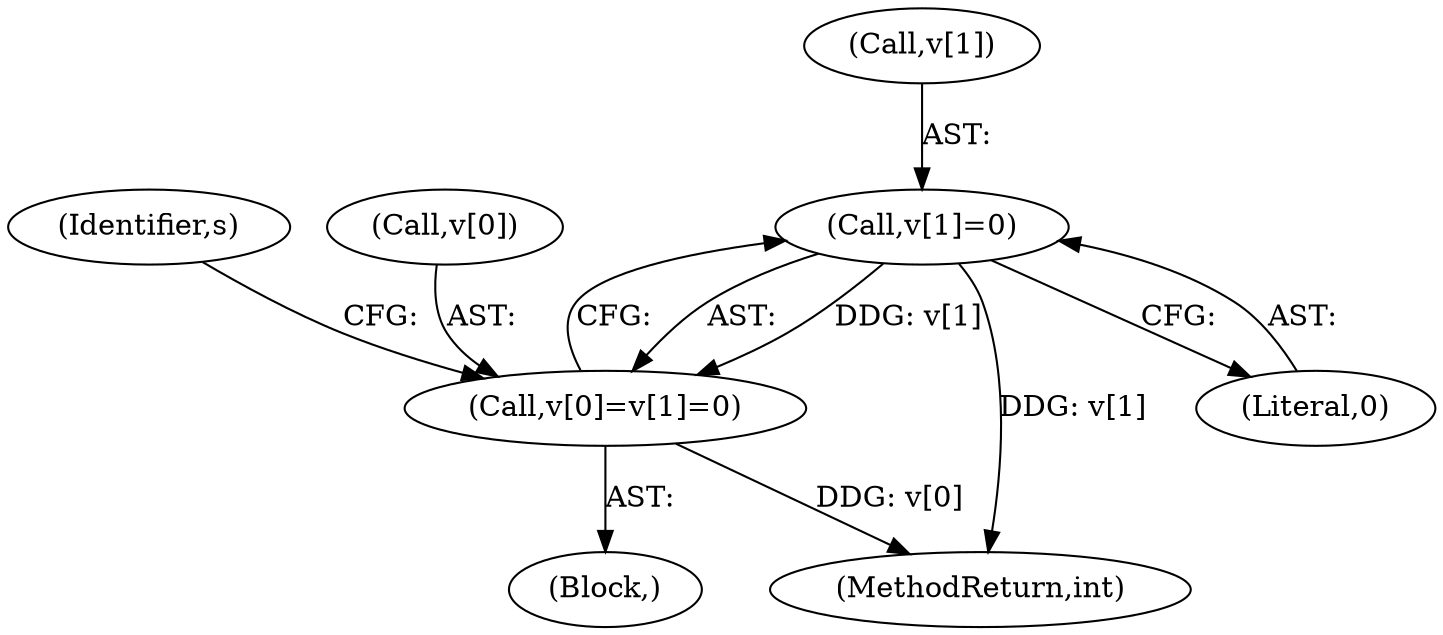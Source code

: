digraph "0_openssl_280b1f1ad12131defcd986676a8fc9717aaa601b@array" {
"1000162" [label="(Call,v[1]=0)"];
"1000158" [label="(Call,v[0]=v[1]=0)"];
"1000761" [label="(MethodReturn,int)"];
"1000166" [label="(Literal,0)"];
"1000162" [label="(Call,v[1]=0)"];
"1000157" [label="(Block,)"];
"1000170" [label="(Identifier,s)"];
"1000158" [label="(Call,v[0]=v[1]=0)"];
"1000159" [label="(Call,v[0])"];
"1000163" [label="(Call,v[1])"];
"1000162" -> "1000158"  [label="AST: "];
"1000162" -> "1000166"  [label="CFG: "];
"1000163" -> "1000162"  [label="AST: "];
"1000166" -> "1000162"  [label="AST: "];
"1000158" -> "1000162"  [label="CFG: "];
"1000162" -> "1000761"  [label="DDG: v[1]"];
"1000162" -> "1000158"  [label="DDG: v[1]"];
"1000158" -> "1000157"  [label="AST: "];
"1000159" -> "1000158"  [label="AST: "];
"1000170" -> "1000158"  [label="CFG: "];
"1000158" -> "1000761"  [label="DDG: v[0]"];
}
